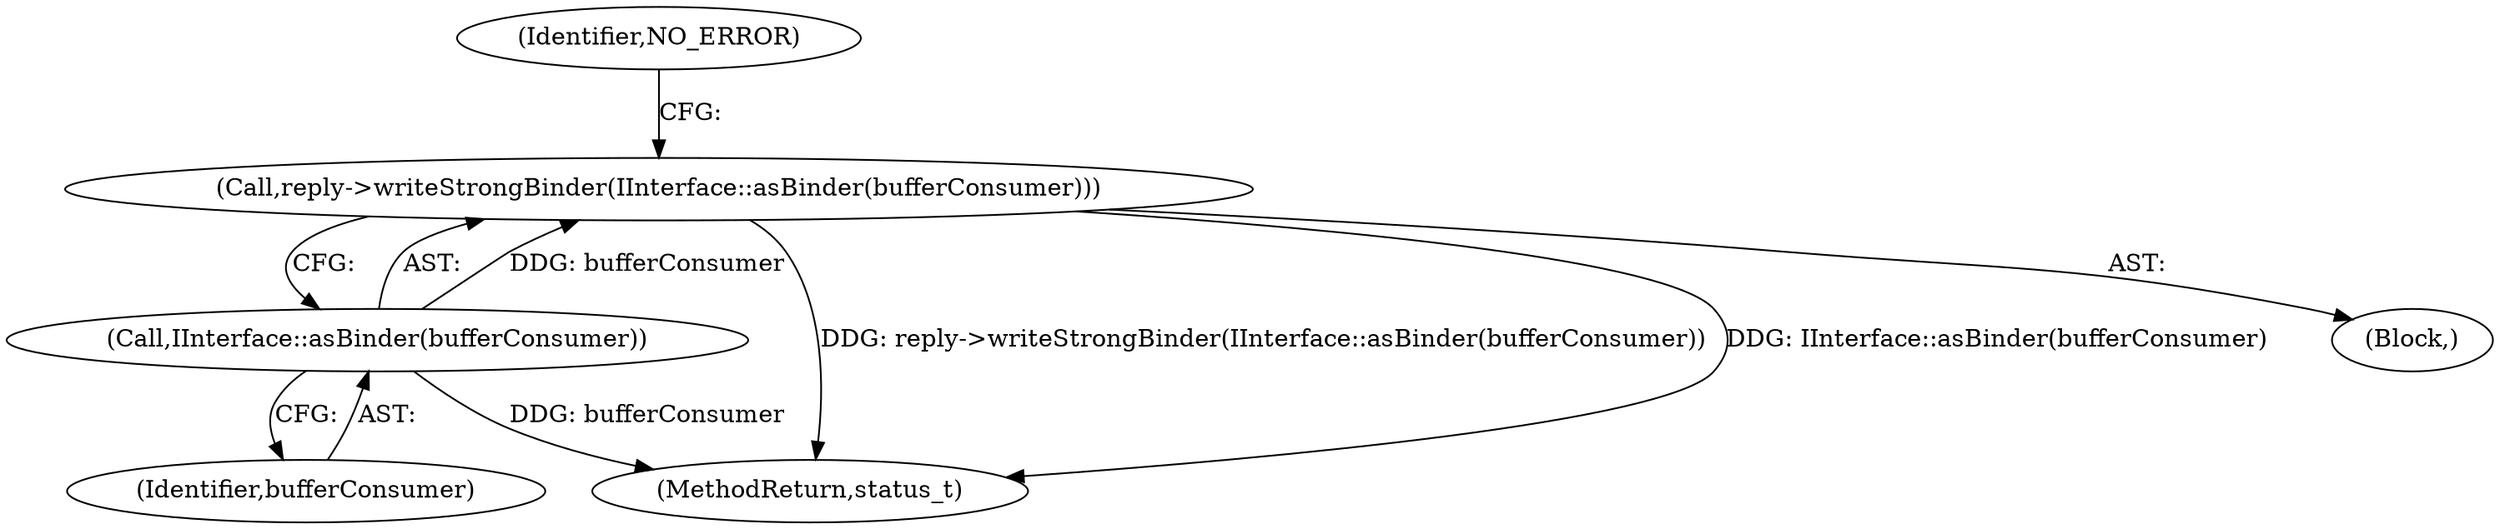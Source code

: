 digraph "0_Android_db829699d3293f254a7387894303451a91278986@API" {
"1000866" [label="(Call,reply->writeStrongBinder(IInterface::asBinder(bufferConsumer)))"];
"1000867" [label="(Call,IInterface::asBinder(bufferConsumer))"];
"1000866" [label="(Call,reply->writeStrongBinder(IInterface::asBinder(bufferConsumer)))"];
"1001353" [label="(MethodReturn,status_t)"];
"1000867" [label="(Call,IInterface::asBinder(bufferConsumer))"];
"1000870" [label="(Identifier,NO_ERROR)"];
"1000862" [label="(Block,)"];
"1000868" [label="(Identifier,bufferConsumer)"];
"1000866" -> "1000862"  [label="AST: "];
"1000866" -> "1000867"  [label="CFG: "];
"1000867" -> "1000866"  [label="AST: "];
"1000870" -> "1000866"  [label="CFG: "];
"1000866" -> "1001353"  [label="DDG: reply->writeStrongBinder(IInterface::asBinder(bufferConsumer))"];
"1000866" -> "1001353"  [label="DDG: IInterface::asBinder(bufferConsumer)"];
"1000867" -> "1000866"  [label="DDG: bufferConsumer"];
"1000867" -> "1000868"  [label="CFG: "];
"1000868" -> "1000867"  [label="AST: "];
"1000867" -> "1001353"  [label="DDG: bufferConsumer"];
}
